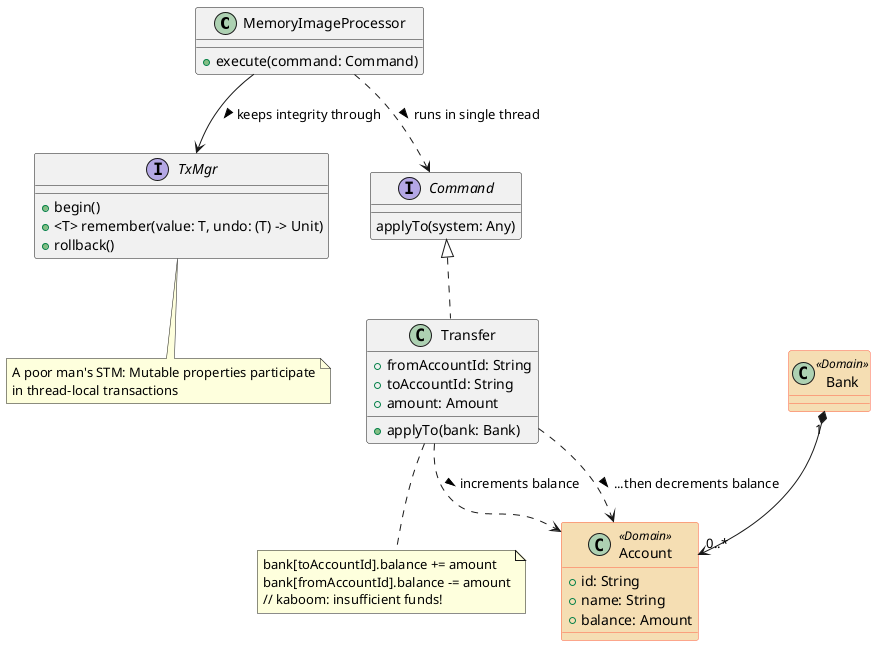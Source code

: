 @startuml
skinparam class {
    BackgroundColor<<Domain>> Wheat
    BorderColor<<Domain>> Tomato
}

class MemoryImageProcessor {
    + execute(command: Command)
}

interface TxMgr {
    + begin()
    + <T> remember(value: T, undo: (T) -> Unit)
    + rollback()
}
MemoryImageProcessor --> TxMgr: keeps integrity through >
note bottom of TxMgr
    A poor man's STM: Mutable properties participate
    in thread-local transactions
end note

interface Command {
    applyTo(system: Any)
}
MemoryImageProcessor ..> Command: runs in single thread >

class Bank <<Domain>> {
}
class Account <<Domain>> {
    + id: String
    + name: String
    + balance: Amount
}
Bank "1" *--> "0..*" Account

class Transfer implements Command {
    + fromAccountId: String
    + toAccountId: String
    + amount: Amount
    + applyTo(bank: Bank)
}
Transfer ..> Account: ...then decrements balance >
Transfer ..> Account: increments balance >
note bottom of Transfer
    bank[toAccountId].balance += amount
    bank[fromAccountId].balance -= amount
    // kaboom: insufficient funds!
end note

@enduml
